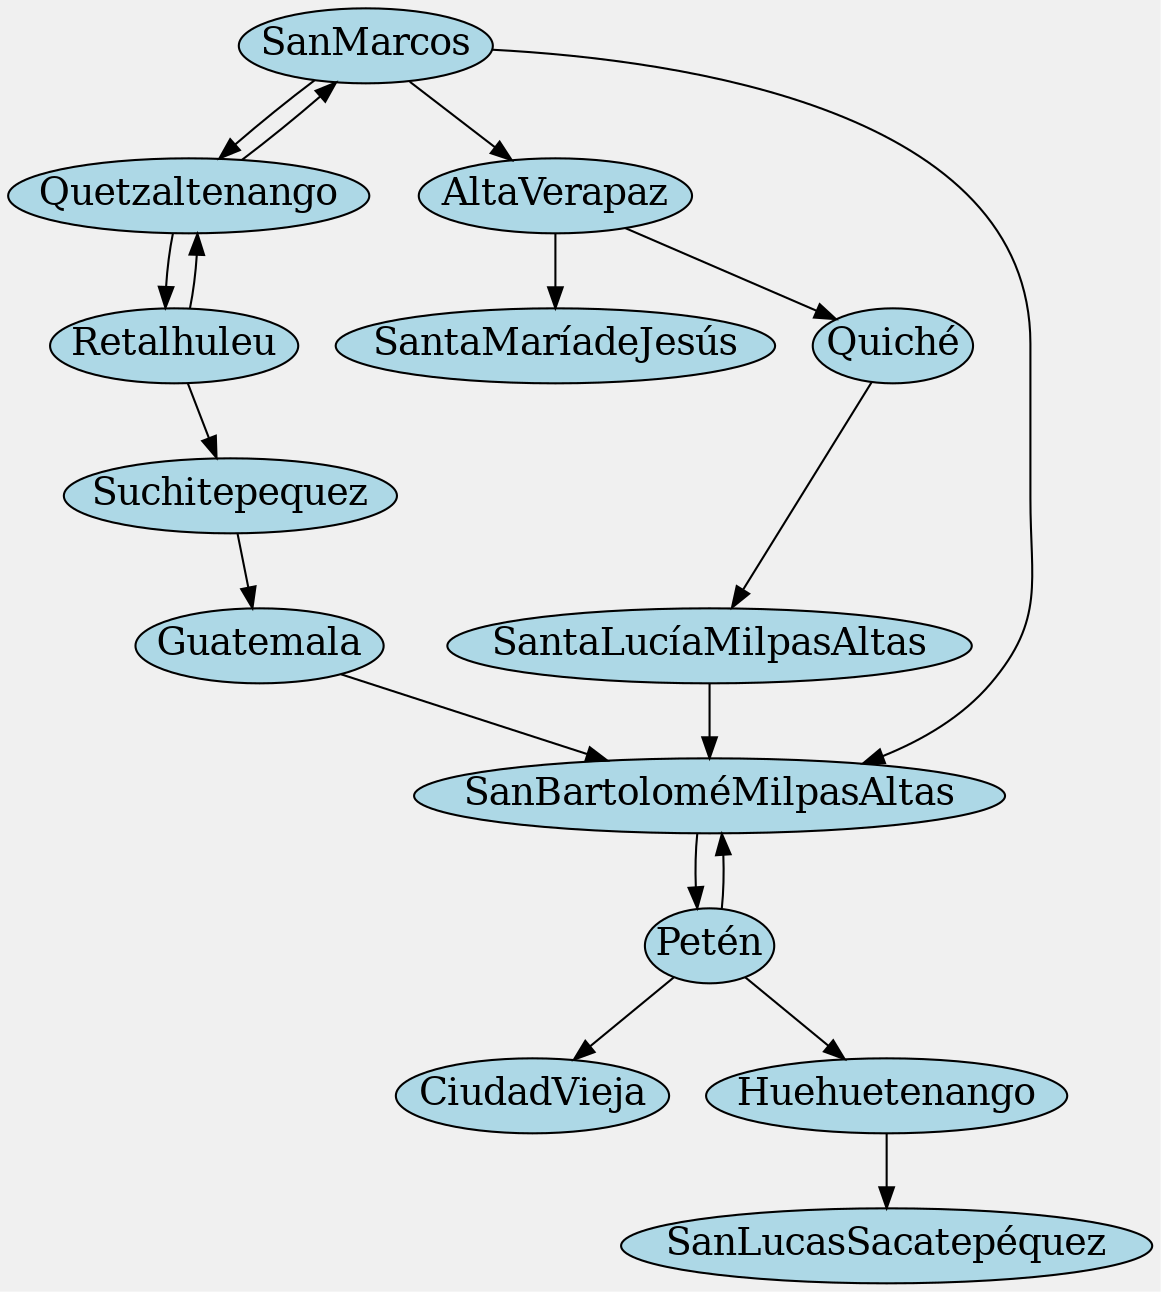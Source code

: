 digraph G {
 bgcolor="#f0f0f0";  
 node [margin=0 fontcolor=black fontsize=18 width=0.5 shape=oval style=filled fillcolor=lightblue] 
AltaVerapaz ->  {SantaMaríadeJesús  Quiché  } 
 SantaMaríadeJesús ->  {} 
 Petén ->  {CiudadVieja  Huehuetenango  SanBartoloméMilpasAltas  } 
 CiudadVieja ->  {} 
 Quetzaltenango ->  {Retalhuleu  SanMarcos  } 
 Retalhuleu ->  {Quetzaltenango  Suchitepequez  } 
 SanMarcos ->  {Quetzaltenango  SanBartoloméMilpasAltas  AltaVerapaz  } 
 Suchitepequez ->  {Guatemala  } 
 Guatemala ->  {SanBartoloméMilpasAltas  } 
 SanBartoloméMilpasAltas ->  {Petén  } 
 Huehuetenango ->  {SanLucasSacatepéquez  } 
 SanLucasSacatepéquez ->  {} 
 Quiché ->  {SantaLucíaMilpasAltas  } 
 SantaLucíaMilpasAltas ->  {SanBartoloméMilpasAltas  } 
 }
